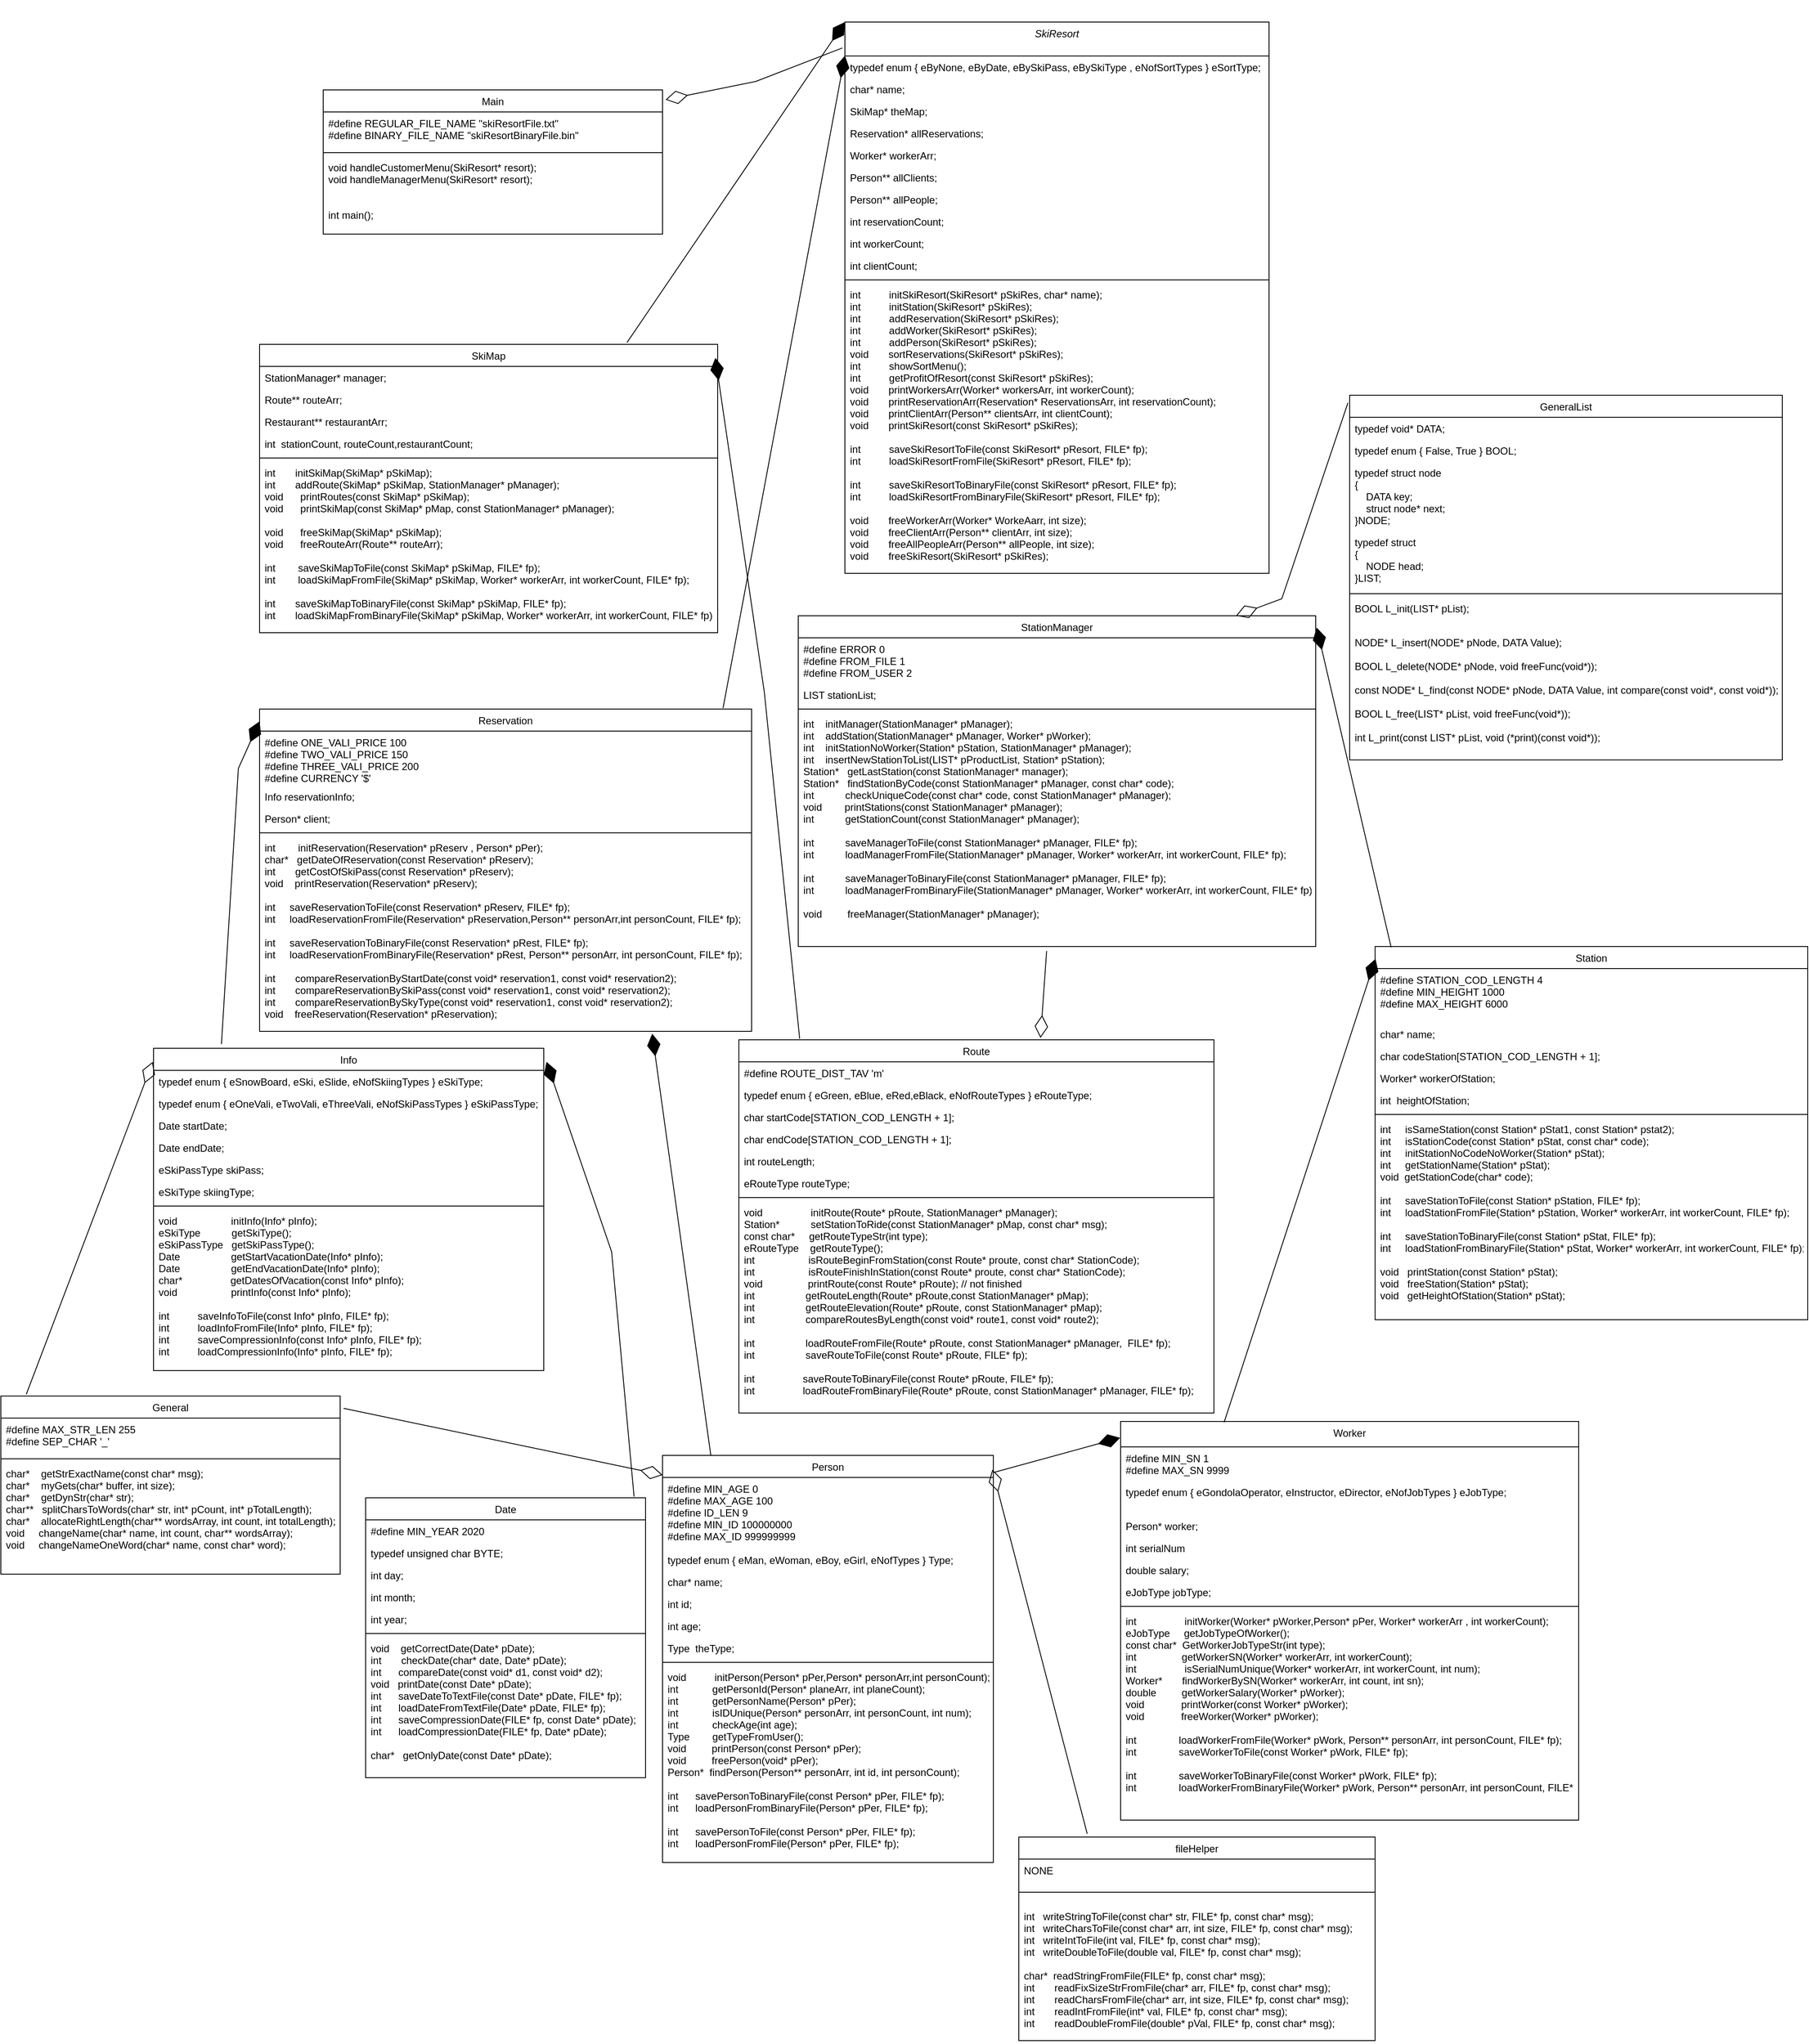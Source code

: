 <mxfile version="24.2.5" type="device">
  <diagram id="C5RBs43oDa-KdzZeNtuy" name="Page-1">
    <mxGraphModel dx="3497" dy="2068" grid="1" gridSize="10" guides="1" tooltips="1" connect="1" arrows="1" fold="1" page="1" pageScale="1" pageWidth="827" pageHeight="1169" math="0" shadow="0">
      <root>
        <mxCell id="WIyWlLk6GJQsqaUBKTNV-0" />
        <mxCell id="WIyWlLk6GJQsqaUBKTNV-1" parent="WIyWlLk6GJQsqaUBKTNV-0" />
        <mxCell id="zkfFHV4jXpPFQw0GAbJ--0" value="SkiResort" style="swimlane;fontStyle=2;align=center;verticalAlign=top;childLayout=stackLayout;horizontal=1;startSize=40;horizontalStack=0;resizeParent=1;resizeLast=0;collapsible=1;marginBottom=0;rounded=0;shadow=0;strokeWidth=1;" parent="WIyWlLk6GJQsqaUBKTNV-1" vertex="1">
          <mxGeometry x="-105" y="-770" width="500" height="650" as="geometry">
            <mxRectangle x="230" y="140" width="160" height="26" as="alternateBounds" />
          </mxGeometry>
        </mxCell>
        <mxCell id="zkfFHV4jXpPFQw0GAbJ--1" value="typedef enum { eByNone, eByDate, eBySkiPass, eBySkiType , eNofSortTypes } eSortType;" style="text;align=left;verticalAlign=top;spacingLeft=4;spacingRight=4;overflow=hidden;rotatable=0;points=[[0,0.5],[1,0.5]];portConstraint=eastwest;" parent="zkfFHV4jXpPFQw0GAbJ--0" vertex="1">
          <mxGeometry y="40" width="500" height="26" as="geometry" />
        </mxCell>
        <mxCell id="zkfFHV4jXpPFQw0GAbJ--2" value="char* name;" style="text;align=left;verticalAlign=top;spacingLeft=4;spacingRight=4;overflow=hidden;rotatable=0;points=[[0,0.5],[1,0.5]];portConstraint=eastwest;rounded=0;shadow=0;html=0;" parent="zkfFHV4jXpPFQw0GAbJ--0" vertex="1">
          <mxGeometry y="66" width="500" height="26" as="geometry" />
        </mxCell>
        <mxCell id="_k-81sGTvp9bG-bgSdo--6" value="SkiMap* theMap;" style="text;align=left;verticalAlign=top;spacingLeft=4;spacingRight=4;overflow=hidden;rotatable=0;points=[[0,0.5],[1,0.5]];portConstraint=eastwest;rounded=0;shadow=0;html=0;" parent="zkfFHV4jXpPFQw0GAbJ--0" vertex="1">
          <mxGeometry y="92" width="500" height="26" as="geometry" />
        </mxCell>
        <mxCell id="_k-81sGTvp9bG-bgSdo--10" value="Reservation* allReservations;" style="text;align=left;verticalAlign=top;spacingLeft=4;spacingRight=4;overflow=hidden;rotatable=0;points=[[0,0.5],[1,0.5]];portConstraint=eastwest;rounded=0;shadow=0;html=0;" parent="zkfFHV4jXpPFQw0GAbJ--0" vertex="1">
          <mxGeometry y="118" width="500" height="26" as="geometry" />
        </mxCell>
        <mxCell id="_k-81sGTvp9bG-bgSdo--9" value="Worker* workerArr;" style="text;align=left;verticalAlign=top;spacingLeft=4;spacingRight=4;overflow=hidden;rotatable=0;points=[[0,0.5],[1,0.5]];portConstraint=eastwest;rounded=0;shadow=0;html=0;" parent="zkfFHV4jXpPFQw0GAbJ--0" vertex="1">
          <mxGeometry y="144" width="500" height="26" as="geometry" />
        </mxCell>
        <mxCell id="_k-81sGTvp9bG-bgSdo--8" value="Person** allClients;" style="text;align=left;verticalAlign=top;spacingLeft=4;spacingRight=4;overflow=hidden;rotatable=0;points=[[0,0.5],[1,0.5]];portConstraint=eastwest;rounded=0;shadow=0;html=0;" parent="zkfFHV4jXpPFQw0GAbJ--0" vertex="1">
          <mxGeometry y="170" width="500" height="26" as="geometry" />
        </mxCell>
        <mxCell id="6G5Kviurg1mYjWRgiLri-1" value="Person** allPeople;" style="text;align=left;verticalAlign=top;spacingLeft=4;spacingRight=4;overflow=hidden;rotatable=0;points=[[0,0.5],[1,0.5]];portConstraint=eastwest;rounded=0;shadow=0;html=0;" parent="zkfFHV4jXpPFQw0GAbJ--0" vertex="1">
          <mxGeometry y="196" width="500" height="26" as="geometry" />
        </mxCell>
        <mxCell id="_k-81sGTvp9bG-bgSdo--7" value="int reservationCount;" style="text;align=left;verticalAlign=top;spacingLeft=4;spacingRight=4;overflow=hidden;rotatable=0;points=[[0,0.5],[1,0.5]];portConstraint=eastwest;rounded=0;shadow=0;html=0;" parent="zkfFHV4jXpPFQw0GAbJ--0" vertex="1">
          <mxGeometry y="222" width="500" height="26" as="geometry" />
        </mxCell>
        <mxCell id="_k-81sGTvp9bG-bgSdo--11" value="int workerCount;" style="text;align=left;verticalAlign=top;spacingLeft=4;spacingRight=4;overflow=hidden;rotatable=0;points=[[0,0.5],[1,0.5]];portConstraint=eastwest;rounded=0;shadow=0;html=0;" parent="zkfFHV4jXpPFQw0GAbJ--0" vertex="1">
          <mxGeometry y="248" width="500" height="26" as="geometry" />
        </mxCell>
        <mxCell id="zkfFHV4jXpPFQw0GAbJ--3" value="int clientCount;" style="text;align=left;verticalAlign=top;spacingLeft=4;spacingRight=4;overflow=hidden;rotatable=0;points=[[0,0.5],[1,0.5]];portConstraint=eastwest;rounded=0;shadow=0;html=0;" parent="zkfFHV4jXpPFQw0GAbJ--0" vertex="1">
          <mxGeometry y="274" width="500" height="26" as="geometry" />
        </mxCell>
        <mxCell id="zkfFHV4jXpPFQw0GAbJ--4" value="" style="line;html=1;strokeWidth=1;align=left;verticalAlign=middle;spacingTop=-1;spacingLeft=3;spacingRight=3;rotatable=0;labelPosition=right;points=[];portConstraint=eastwest;" parent="zkfFHV4jXpPFQw0GAbJ--0" vertex="1">
          <mxGeometry y="300" width="500" height="8" as="geometry" />
        </mxCell>
        <mxCell id="zkfFHV4jXpPFQw0GAbJ--5" value="int          initSkiResort(SkiResort* pSkiRes, char* name);  &#xa;int          initStation(SkiResort* pSkiRes); &#xa;int          addReservation(SkiResort* pSkiRes); &#xa;int          addWorker(SkiResort* pSkiRes);&#xa;int          addPerson(SkiResort* pSkiRes);&#xa;void       sortReservations(SkiResort* pSkiRes);&#xa;int          showSortMenu(); &#xa;int          getProfitOfResort(const SkiResort* pSkiRes);&#xa;void       printWorkersArr(Worker* workersArr, int workerCount);&#xa;void       printReservationArr(Reservation* ReservationsArr, int reservationCount);&#xa;void       printClientArr(Person** clientsArr, int clientCount);&#xa;void       printSkiResort(const SkiResort* pSkiRes);&#xa;&#xa;int          saveSkiResortToFile(const SkiResort* pResort, FILE* fp);&#xa;int          loadSkiResortFromFile(SkiResort* pResort, FILE* fp);&#xa;&#xa;int          saveSkiResortToBinaryFile(const SkiResort* pResort, FILE* fp);&#xa;int          loadSkiResortFromBinaryFile(SkiResort* pResort, FILE* fp);&#xa;&#xa;void       freeWorkerArr(Worker* WorkeAarr, int size);&#xa;void       freeClientArr(Person** clientArr, int size);&#xa;void       freeAllPeopleArr(Person** allPeople, int size);&#xa;void       freeSkiResort(SkiResort* pSkiRes);" style="text;align=left;verticalAlign=top;spacingLeft=4;spacingRight=4;overflow=hidden;rotatable=0;points=[[0,0.5],[1,0.5]];portConstraint=eastwest;" parent="zkfFHV4jXpPFQw0GAbJ--0" vertex="1">
          <mxGeometry y="308" width="500" height="342" as="geometry" />
        </mxCell>
        <mxCell id="zkfFHV4jXpPFQw0GAbJ--6" value="StationManager" style="swimlane;fontStyle=0;align=center;verticalAlign=top;childLayout=stackLayout;horizontal=1;startSize=26;horizontalStack=0;resizeParent=1;resizeLast=0;collapsible=1;marginBottom=0;rounded=0;shadow=0;strokeWidth=1;" parent="WIyWlLk6GJQsqaUBKTNV-1" vertex="1">
          <mxGeometry x="-160" y="-70" width="610" height="390" as="geometry">
            <mxRectangle x="130" y="380" width="160" height="26" as="alternateBounds" />
          </mxGeometry>
        </mxCell>
        <mxCell id="zkfFHV4jXpPFQw0GAbJ--7" value="#define ERROR 0&#xa;#define FROM_FILE 1&#xa;#define FROM_USER 2" style="text;align=left;verticalAlign=top;spacingLeft=4;spacingRight=4;overflow=hidden;rotatable=0;points=[[0,0.5],[1,0.5]];portConstraint=eastwest;" parent="zkfFHV4jXpPFQw0GAbJ--6" vertex="1">
          <mxGeometry y="26" width="610" height="54" as="geometry" />
        </mxCell>
        <mxCell id="_k-81sGTvp9bG-bgSdo--4" value="LIST&#x9;&#x9;stationList;" style="text;align=left;verticalAlign=top;spacingLeft=4;spacingRight=4;overflow=hidden;rotatable=0;points=[[0,0.5],[1,0.5]];portConstraint=eastwest;rounded=0;shadow=0;html=0;" parent="zkfFHV4jXpPFQw0GAbJ--6" vertex="1">
          <mxGeometry y="80" width="610" height="26" as="geometry" />
        </mxCell>
        <mxCell id="zkfFHV4jXpPFQw0GAbJ--9" value="" style="line;html=1;strokeWidth=1;align=left;verticalAlign=middle;spacingTop=-1;spacingLeft=3;spacingRight=3;rotatable=0;labelPosition=right;points=[];portConstraint=eastwest;" parent="zkfFHV4jXpPFQw0GAbJ--6" vertex="1">
          <mxGeometry y="106" width="610" height="8" as="geometry" />
        </mxCell>
        <mxCell id="zkfFHV4jXpPFQw0GAbJ--10" value="int&#x9;&#x9;   initManager(StationManager* pManager);&#xa;int&#x9;&#x9;   addStation(StationManager* pManager, Worker* pWorker);&#xa;int&#x9;&#x9;   initStationNoWorker(Station* pStation, StationManager* pManager);&#xa;int&#x9;&#x9;   insertNewStationToList(LIST* pProductList, Station* pStation);&#xa;Station*   getLastStation(const StationManager* manager);&#xa;Station*   findStationByCode(const StationManager* pManager, const char* code);&#xa;int           checkUniqueCode(const char* code, const StationManager* pManager);&#xa;void        printStations(const StationManager* pManager);&#xa;int           getStationCount(const StationManager* pManager);&#xa;&#xa;int           saveManagerToFile(const StationManager* pManager, FILE* fp);&#xa;int           loadManagerFromFile(StationManager* pManager, Worker* workerArr, int workerCount, FILE* fp);&#xa;&#xa;int           saveManagerToBinaryFile(const StationManager* pManager, FILE* fp);&#xa;int           loadManagerFromBinaryFile(StationManager* pManager, Worker* workerArr, int workerCount, FILE* fp);&#xa;&#xa;void         freeManager(StationManager* pManager);" style="text;align=left;verticalAlign=top;spacingLeft=4;spacingRight=4;overflow=hidden;rotatable=0;points=[[0,0.5],[1,0.5]];portConstraint=eastwest;fontStyle=0" parent="zkfFHV4jXpPFQw0GAbJ--6" vertex="1">
          <mxGeometry y="114" width="610" height="276" as="geometry" />
        </mxCell>
        <mxCell id="zkfFHV4jXpPFQw0GAbJ--13" value="GeneralList" style="swimlane;fontStyle=0;align=center;verticalAlign=top;childLayout=stackLayout;horizontal=1;startSize=26;horizontalStack=0;resizeParent=1;resizeLast=0;collapsible=1;marginBottom=0;rounded=0;shadow=0;strokeWidth=1;" parent="WIyWlLk6GJQsqaUBKTNV-1" vertex="1">
          <mxGeometry x="490" y="-330" width="510" height="430" as="geometry">
            <mxRectangle x="340" y="380" width="170" height="26" as="alternateBounds" />
          </mxGeometry>
        </mxCell>
        <mxCell id="_k-81sGTvp9bG-bgSdo--14" value="typedef void* DATA;" style="text;align=left;verticalAlign=top;spacingLeft=4;spacingRight=4;overflow=hidden;rotatable=0;points=[[0,0.5],[1,0.5]];portConstraint=eastwest;" parent="zkfFHV4jXpPFQw0GAbJ--13" vertex="1">
          <mxGeometry y="26" width="510" height="26" as="geometry" />
        </mxCell>
        <mxCell id="zkfFHV4jXpPFQw0GAbJ--14" value="typedef enum { False, True } BOOL;" style="text;align=left;verticalAlign=top;spacingLeft=4;spacingRight=4;overflow=hidden;rotatable=0;points=[[0,0.5],[1,0.5]];portConstraint=eastwest;" parent="zkfFHV4jXpPFQw0GAbJ--13" vertex="1">
          <mxGeometry y="52" width="510" height="26" as="geometry" />
        </mxCell>
        <mxCell id="_k-81sGTvp9bG-bgSdo--21" value="typedef struct node&#xa;{&#xa;    DATA&#x9;&#x9;&#x9;key;&#xa;    struct node* next;&#xa;}NODE;" style="text;align=left;verticalAlign=top;spacingLeft=4;spacingRight=4;overflow=hidden;rotatable=0;points=[[0,0.5],[1,0.5]];portConstraint=eastwest;" parent="zkfFHV4jXpPFQw0GAbJ--13" vertex="1">
          <mxGeometry y="78" width="510" height="82" as="geometry" />
        </mxCell>
        <mxCell id="_k-81sGTvp9bG-bgSdo--23" value="typedef struct&#xa;{&#xa;    NODE head;&#xa;}LIST;" style="text;align=left;verticalAlign=top;spacingLeft=4;spacingRight=4;overflow=hidden;rotatable=0;points=[[0,0.5],[1,0.5]];portConstraint=eastwest;" parent="zkfFHV4jXpPFQw0GAbJ--13" vertex="1">
          <mxGeometry y="160" width="510" height="70" as="geometry" />
        </mxCell>
        <mxCell id="zkfFHV4jXpPFQw0GAbJ--15" value="" style="line;html=1;strokeWidth=1;align=left;verticalAlign=middle;spacingTop=-1;spacingLeft=3;spacingRight=3;rotatable=0;labelPosition=right;points=[];portConstraint=eastwest;" parent="zkfFHV4jXpPFQw0GAbJ--13" vertex="1">
          <mxGeometry y="230" width="510" height="8" as="geometry" />
        </mxCell>
        <mxCell id="_k-81sGTvp9bG-bgSdo--13" value="BOOL L_init(LIST* pList);" style="text;align=left;verticalAlign=top;spacingLeft=4;spacingRight=4;overflow=hidden;rotatable=0;points=[[0,0.5],[1,0.5]];portConstraint=eastwest;" parent="zkfFHV4jXpPFQw0GAbJ--13" vertex="1">
          <mxGeometry y="238" width="510" height="26" as="geometry" />
        </mxCell>
        <mxCell id="_k-81sGTvp9bG-bgSdo--12" value="&#xa;NODE* L_insert(NODE* pNode, DATA Value);&#xa;&#xa;BOOL L_delete(NODE* pNode, void freeFunc(void*));&#xa; &#xa;const NODE* L_find(const NODE* pNode, DATA Value, int compare(const void*, const void*));&#xa;&#xa;BOOL L_free(LIST* pList, void freeFunc(void*));&#xa;&#xa;int L_print(const LIST* pList, void (*print)(const void*));" style="text;align=left;verticalAlign=top;spacingLeft=4;spacingRight=4;overflow=hidden;rotatable=0;points=[[0,0.5],[1,0.5]];portConstraint=eastwest;" parent="zkfFHV4jXpPFQw0GAbJ--13" vertex="1">
          <mxGeometry y="264" width="510" height="156" as="geometry" />
        </mxCell>
        <mxCell id="zkfFHV4jXpPFQw0GAbJ--17" value="SkiMap" style="swimlane;fontStyle=0;align=center;verticalAlign=top;childLayout=stackLayout;horizontal=1;startSize=26;horizontalStack=0;resizeParent=1;resizeLast=0;collapsible=1;marginBottom=0;rounded=0;shadow=0;strokeWidth=1;" parent="WIyWlLk6GJQsqaUBKTNV-1" vertex="1">
          <mxGeometry x="-795" y="-390" width="540" height="340" as="geometry">
            <mxRectangle x="550" y="140" width="160" height="26" as="alternateBounds" />
          </mxGeometry>
        </mxCell>
        <mxCell id="zkfFHV4jXpPFQw0GAbJ--18" value="StationManager* manager;" style="text;align=left;verticalAlign=top;spacingLeft=4;spacingRight=4;overflow=hidden;rotatable=0;points=[[0,0.5],[1,0.5]];portConstraint=eastwest;" parent="zkfFHV4jXpPFQw0GAbJ--17" vertex="1">
          <mxGeometry y="26" width="540" height="26" as="geometry" />
        </mxCell>
        <mxCell id="zkfFHV4jXpPFQw0GAbJ--19" value="Route** routeArr; " style="text;align=left;verticalAlign=top;spacingLeft=4;spacingRight=4;overflow=hidden;rotatable=0;points=[[0,0.5],[1,0.5]];portConstraint=eastwest;rounded=0;shadow=0;html=0;" parent="zkfFHV4jXpPFQw0GAbJ--17" vertex="1">
          <mxGeometry y="52" width="540" height="26" as="geometry" />
        </mxCell>
        <mxCell id="zkfFHV4jXpPFQw0GAbJ--20" value="Restaurant** restaurantArr;" style="text;align=left;verticalAlign=top;spacingLeft=4;spacingRight=4;overflow=hidden;rotatable=0;points=[[0,0.5],[1,0.5]];portConstraint=eastwest;rounded=0;shadow=0;html=0;" parent="zkfFHV4jXpPFQw0GAbJ--17" vertex="1">
          <mxGeometry y="78" width="540" height="26" as="geometry" />
        </mxCell>
        <mxCell id="zkfFHV4jXpPFQw0GAbJ--21" value="int  stationCount, routeCount,restaurantCount;" style="text;align=left;verticalAlign=top;spacingLeft=4;spacingRight=4;overflow=hidden;rotatable=0;points=[[0,0.5],[1,0.5]];portConstraint=eastwest;rounded=0;shadow=0;html=0;" parent="zkfFHV4jXpPFQw0GAbJ--17" vertex="1">
          <mxGeometry y="104" width="540" height="26" as="geometry" />
        </mxCell>
        <mxCell id="zkfFHV4jXpPFQw0GAbJ--23" value="" style="line;html=1;strokeWidth=1;align=left;verticalAlign=middle;spacingTop=-1;spacingLeft=3;spacingRight=3;rotatable=0;labelPosition=right;points=[];portConstraint=eastwest;" parent="zkfFHV4jXpPFQw0GAbJ--17" vertex="1">
          <mxGeometry y="130" width="540" height="8" as="geometry" />
        </mxCell>
        <mxCell id="zkfFHV4jXpPFQw0GAbJ--24" value="int       initSkiMap(SkiMap* pSkiMap);&#xa;int       addRoute(SkiMap* pSkiMap, StationManager* pManager);&#xa;void      printRoutes(const SkiMap* pSkiMap);&#xa;void      printSkiMap(const SkiMap* pMap, const StationManager* pManager);&#xa;&#xa;void      freeSkiMap(SkiMap* pSkiMap);&#xa;void      freeRouteArr(Route** routeArr);&#xa;&#xa;int        saveSkiMapToFile(const SkiMap* pSkiMap, FILE* fp);&#xa;int        loadSkiMapFromFile(SkiMap* pSkiMap, Worker* workerArr, int workerCount, FILE* fp);&#xa;&#xa;int&#x9;      saveSkiMapToBinaryFile(const SkiMap* pSkiMap, FILE* fp);&#xa;int&#x9;      loadSkiMapFromBinaryFile(SkiMap* pSkiMap, Worker* workerArr, int workerCount, FILE* fp);" style="text;align=left;verticalAlign=top;spacingLeft=4;spacingRight=4;overflow=hidden;rotatable=0;points=[[0,0.5],[1,0.5]];portConstraint=eastwest;" parent="zkfFHV4jXpPFQw0GAbJ--17" vertex="1">
          <mxGeometry y="138" width="540" height="202" as="geometry" />
        </mxCell>
        <mxCell id="2LQlLozOEtIwYsA20rhA-0" value="Route" style="swimlane;fontStyle=0;align=center;verticalAlign=top;childLayout=stackLayout;horizontal=1;startSize=26;horizontalStack=0;resizeParent=1;resizeLast=0;collapsible=1;marginBottom=0;rounded=0;shadow=0;strokeWidth=1;" parent="WIyWlLk6GJQsqaUBKTNV-1" vertex="1">
          <mxGeometry x="-230" y="430" width="560" height="440" as="geometry">
            <mxRectangle x="550" y="140" width="160" height="26" as="alternateBounds" />
          </mxGeometry>
        </mxCell>
        <mxCell id="2LQlLozOEtIwYsA20rhA-1" value="#define ROUTE_DIST_TAV &#39;m&#39;" style="text;align=left;verticalAlign=top;spacingLeft=4;spacingRight=4;overflow=hidden;rotatable=0;points=[[0,0.5],[1,0.5]];portConstraint=eastwest;" parent="2LQlLozOEtIwYsA20rhA-0" vertex="1">
          <mxGeometry y="26" width="560" height="26" as="geometry" />
        </mxCell>
        <mxCell id="2LQlLozOEtIwYsA20rhA-2" value="typedef enum { eGreen, eBlue, eRed,eBlack, eNofRouteTypes } eRouteType;" style="text;align=left;verticalAlign=top;spacingLeft=4;spacingRight=4;overflow=hidden;rotatable=0;points=[[0,0.5],[1,0.5]];portConstraint=eastwest;rounded=0;shadow=0;html=0;" parent="2LQlLozOEtIwYsA20rhA-0" vertex="1">
          <mxGeometry y="52" width="560" height="26" as="geometry" />
        </mxCell>
        <mxCell id="2LQlLozOEtIwYsA20rhA-3" value="char startCode[STATION_COD_LENGTH + 1];" style="text;align=left;verticalAlign=top;spacingLeft=4;spacingRight=4;overflow=hidden;rotatable=0;points=[[0,0.5],[1,0.5]];portConstraint=eastwest;rounded=0;shadow=0;html=0;" parent="2LQlLozOEtIwYsA20rhA-0" vertex="1">
          <mxGeometry y="78" width="560" height="26" as="geometry" />
        </mxCell>
        <mxCell id="2LQlLozOEtIwYsA20rhA-4" value="char endCode[STATION_COD_LENGTH + 1];" style="text;align=left;verticalAlign=top;spacingLeft=4;spacingRight=4;overflow=hidden;rotatable=0;points=[[0,0.5],[1,0.5]];portConstraint=eastwest;rounded=0;shadow=0;html=0;" parent="2LQlLozOEtIwYsA20rhA-0" vertex="1">
          <mxGeometry y="104" width="560" height="26" as="geometry" />
        </mxCell>
        <mxCell id="_k-81sGTvp9bG-bgSdo--0" value="int routeLength;" style="text;align=left;verticalAlign=top;spacingLeft=4;spacingRight=4;overflow=hidden;rotatable=0;points=[[0,0.5],[1,0.5]];portConstraint=eastwest;rounded=0;shadow=0;html=0;" parent="2LQlLozOEtIwYsA20rhA-0" vertex="1">
          <mxGeometry y="130" width="560" height="26" as="geometry" />
        </mxCell>
        <mxCell id="2LQlLozOEtIwYsA20rhA-5" value="eRouteType routeType;" style="text;align=left;verticalAlign=top;spacingLeft=4;spacingRight=4;overflow=hidden;rotatable=0;points=[[0,0.5],[1,0.5]];portConstraint=eastwest;rounded=0;shadow=0;html=0;" parent="2LQlLozOEtIwYsA20rhA-0" vertex="1">
          <mxGeometry y="156" width="560" height="26" as="geometry" />
        </mxCell>
        <mxCell id="2LQlLozOEtIwYsA20rhA-6" value="" style="line;html=1;strokeWidth=1;align=left;verticalAlign=middle;spacingTop=-1;spacingLeft=3;spacingRight=3;rotatable=0;labelPosition=right;points=[];portConstraint=eastwest;" parent="2LQlLozOEtIwYsA20rhA-0" vertex="1">
          <mxGeometry y="182" width="560" height="8" as="geometry" />
        </mxCell>
        <mxCell id="2LQlLozOEtIwYsA20rhA-7" value="void                 initRoute(Route* pRoute, StationManager* pManager);&#xa;Station*           setStationToRide(const StationManager* pMap, const char* msg);&#xa;const char*     getRouteTypeStr(int type);&#xa;eRouteType    getRouteType();&#xa;int                   isRouteBeginFromStation(const Route* proute, const char* StationCode);&#xa;int                   isRouteFinishInStation(const Route* proute, const char* StationCode);&#xa;void                printRoute(const Route* pRoute); // not finished&#xa;int                  getRouteLength(Route* pRoute,const StationManager* pMap);&#xa;int                  getRouteElevation(Route* pRoute, const StationManager* pMap);&#xa;int                  compareRoutesByLength(const void* route1, const void* route2); &#xa;&#xa;int                  loadRouteFromFile(Route* pRoute, const StationManager* pManager,  FILE* fp); &#xa;int                  saveRouteToFile(const Route* pRoute, FILE* fp); &#xa;&#xa;int                 saveRouteToBinaryFile(const Route* pRoute, FILE* fp);&#xa;int                 loadRouteFromBinaryFile(Route* pRoute, const StationManager* pManager, FILE* fp);" style="text;align=left;verticalAlign=top;spacingLeft=4;spacingRight=4;overflow=hidden;rotatable=0;points=[[0,0.5],[1,0.5]];portConstraint=eastwest;" parent="2LQlLozOEtIwYsA20rhA-0" vertex="1">
          <mxGeometry y="190" width="560" height="240" as="geometry" />
        </mxCell>
        <mxCell id="2LQlLozOEtIwYsA20rhA-18" value="Station" style="swimlane;fontStyle=0;align=center;verticalAlign=top;childLayout=stackLayout;horizontal=1;startSize=26;horizontalStack=0;resizeParent=1;resizeLast=0;collapsible=1;marginBottom=0;rounded=0;shadow=0;strokeWidth=1;" parent="WIyWlLk6GJQsqaUBKTNV-1" vertex="1">
          <mxGeometry x="520" y="320" width="510" height="440" as="geometry">
            <mxRectangle x="550" y="140" width="160" height="26" as="alternateBounds" />
          </mxGeometry>
        </mxCell>
        <mxCell id="2LQlLozOEtIwYsA20rhA-19" value="#define STATION_COD_LENGTH 4&#xa;#define MIN_HEIGHT 1000&#xa;#define MAX_HEIGHT 6000" style="text;align=left;verticalAlign=top;spacingLeft=4;spacingRight=4;overflow=hidden;rotatable=0;points=[[0,0.5],[1,0.5]];portConstraint=eastwest;" parent="2LQlLozOEtIwYsA20rhA-18" vertex="1">
          <mxGeometry y="26" width="510" height="64" as="geometry" />
        </mxCell>
        <mxCell id="2LQlLozOEtIwYsA20rhA-20" value="char* name;" style="text;align=left;verticalAlign=top;spacingLeft=4;spacingRight=4;overflow=hidden;rotatable=0;points=[[0,0.5],[1,0.5]];portConstraint=eastwest;rounded=0;shadow=0;html=0;" parent="2LQlLozOEtIwYsA20rhA-18" vertex="1">
          <mxGeometry y="90" width="510" height="26" as="geometry" />
        </mxCell>
        <mxCell id="2LQlLozOEtIwYsA20rhA-21" value="char codeStation[STATION_COD_LENGTH + 1];" style="text;align=left;verticalAlign=top;spacingLeft=4;spacingRight=4;overflow=hidden;rotatable=0;points=[[0,0.5],[1,0.5]];portConstraint=eastwest;rounded=0;shadow=0;html=0;" parent="2LQlLozOEtIwYsA20rhA-18" vertex="1">
          <mxGeometry y="116" width="510" height="26" as="geometry" />
        </mxCell>
        <mxCell id="2LQlLozOEtIwYsA20rhA-22" value="Worker* workerOfStation;" style="text;align=left;verticalAlign=top;spacingLeft=4;spacingRight=4;overflow=hidden;rotatable=0;points=[[0,0.5],[1,0.5]];portConstraint=eastwest;rounded=0;shadow=0;html=0;" parent="2LQlLozOEtIwYsA20rhA-18" vertex="1">
          <mxGeometry y="142" width="510" height="26" as="geometry" />
        </mxCell>
        <mxCell id="2LQlLozOEtIwYsA20rhA-23" value="int  heightOfStation;" style="text;align=left;verticalAlign=top;spacingLeft=4;spacingRight=4;overflow=hidden;rotatable=0;points=[[0,0.5],[1,0.5]];portConstraint=eastwest;rounded=0;shadow=0;html=0;" parent="2LQlLozOEtIwYsA20rhA-18" vertex="1">
          <mxGeometry y="168" width="510" height="26" as="geometry" />
        </mxCell>
        <mxCell id="2LQlLozOEtIwYsA20rhA-24" value="" style="line;html=1;strokeWidth=1;align=left;verticalAlign=middle;spacingTop=-1;spacingLeft=3;spacingRight=3;rotatable=0;labelPosition=right;points=[];portConstraint=eastwest;" parent="2LQlLozOEtIwYsA20rhA-18" vertex="1">
          <mxGeometry y="194" width="510" height="8" as="geometry" />
        </mxCell>
        <mxCell id="2LQlLozOEtIwYsA20rhA-25" value="int     isSameStation(const Station* pStat1, const Station* pstat2);&#xa;int     isStationCode(const Station* pStat, const char* code);&#xa;int     initStationNoCodeNoWorker(Station* pStat);&#xa;int     getStationName(Station* pStat);&#xa;void  getStationCode(char* code);&#xa; &#xa;int     saveStationToFile(const Station* pStation, FILE* fp); &#xa;int     loadStationFromFile(Station* pStation, Worker* workerArr, int workerCount, FILE* fp);&#xa;&#xa;int     saveStationToBinaryFile(const Station* pStat, FILE* fp);&#xa;int     loadStationFromBinaryFile(Station* pStat, Worker* workerArr, int workerCount, FILE* fp);&#xa;&#xa;void   printStation(const Station* pStat);&#xa;void   freeStation(Station* pStat);&#xa;void   getHeightOfStation(Station* pStat);" style="text;align=left;verticalAlign=top;spacingLeft=4;spacingRight=4;overflow=hidden;rotatable=0;points=[[0,0.5],[1,0.5]];portConstraint=eastwest;" parent="2LQlLozOEtIwYsA20rhA-18" vertex="1">
          <mxGeometry y="202" width="510" height="238" as="geometry" />
        </mxCell>
        <mxCell id="2LQlLozOEtIwYsA20rhA-27" value="Reservation" style="swimlane;fontStyle=0;align=center;verticalAlign=top;childLayout=stackLayout;horizontal=1;startSize=26;horizontalStack=0;resizeParent=1;resizeLast=0;collapsible=1;marginBottom=0;rounded=0;shadow=0;strokeWidth=1;" parent="WIyWlLk6GJQsqaUBKTNV-1" vertex="1">
          <mxGeometry x="-795" y="40" width="580" height="380" as="geometry">
            <mxRectangle x="550" y="140" width="160" height="26" as="alternateBounds" />
          </mxGeometry>
        </mxCell>
        <mxCell id="2LQlLozOEtIwYsA20rhA-28" value="#define ONE_VALI_PRICE 100&#xa;#define TWO_VALI_PRICE 150&#xa;#define THREE_VALI_PRICE 200&#xa;#define CURRENCY &#39;$&#39;" style="text;align=left;verticalAlign=top;spacingLeft=4;spacingRight=4;overflow=hidden;rotatable=0;points=[[0,0.5],[1,0.5]];portConstraint=eastwest;" parent="2LQlLozOEtIwYsA20rhA-27" vertex="1">
          <mxGeometry y="26" width="580" height="64" as="geometry" />
        </mxCell>
        <mxCell id="2LQlLozOEtIwYsA20rhA-29" value="Info reservationInfo;" style="text;align=left;verticalAlign=top;spacingLeft=4;spacingRight=4;overflow=hidden;rotatable=0;points=[[0,0.5],[1,0.5]];portConstraint=eastwest;rounded=0;shadow=0;html=0;" parent="2LQlLozOEtIwYsA20rhA-27" vertex="1">
          <mxGeometry y="90" width="580" height="26" as="geometry" />
        </mxCell>
        <mxCell id="2LQlLozOEtIwYsA20rhA-30" value="Person* client;" style="text;align=left;verticalAlign=top;spacingLeft=4;spacingRight=4;overflow=hidden;rotatable=0;points=[[0,0.5],[1,0.5]];portConstraint=eastwest;rounded=0;shadow=0;html=0;" parent="2LQlLozOEtIwYsA20rhA-27" vertex="1">
          <mxGeometry y="116" width="580" height="26" as="geometry" />
        </mxCell>
        <mxCell id="2LQlLozOEtIwYsA20rhA-33" value="" style="line;html=1;strokeWidth=1;align=left;verticalAlign=middle;spacingTop=-1;spacingLeft=3;spacingRight=3;rotatable=0;labelPosition=right;points=[];portConstraint=eastwest;" parent="2LQlLozOEtIwYsA20rhA-27" vertex="1">
          <mxGeometry y="142" width="580" height="8" as="geometry" />
        </mxCell>
        <mxCell id="2LQlLozOEtIwYsA20rhA-34" value="int        initReservation(Reservation* pReserv , Person* pPer);&#xa;char*   getDateOfReservation(const Reservation* pReserv);&#xa;int       getCostOfSkiPass(const Reservation* pReserv);&#xa;void    printReservation(Reservation* pReserv);&#xa;&#xa;int&#x9;    saveReservationToFile(const Reservation* pReserv, FILE* fp); &#xa;int&#x9;    loadReservationFromFile(Reservation* pReservation,Person** personArr,int personCount, FILE* fp); &#xa;&#xa;int&#x9;    saveReservationToBinaryFile(const Reservation* pRest, FILE* fp);&#xa;int&#x9;    loadReservationFromBinaryFile(Reservation* pRest, Person** personArr, int personCount, FILE* fp);&#xa;&#xa;int       compareReservationByStartDate(const void* reservation1, const void* reservation2);&#xa;int       compareReservationBySkiPass(const void* reservation1, const void* reservation2);&#xa;int       compareReservationBySkyType(const void* reservation1, const void* reservation2);&#xa;void    freeReservation(Reservation* pReservation);&#xa;" style="text;align=left;verticalAlign=top;spacingLeft=4;spacingRight=4;overflow=hidden;rotatable=0;points=[[0,0.5],[1,0.5]];portConstraint=eastwest;" parent="2LQlLozOEtIwYsA20rhA-27" vertex="1">
          <mxGeometry y="150" width="580" height="230" as="geometry" />
        </mxCell>
        <mxCell id="2LQlLozOEtIwYsA20rhA-36" value="Worker" style="swimlane;fontStyle=0;align=center;verticalAlign=top;childLayout=stackLayout;horizontal=1;startSize=30;horizontalStack=0;resizeParent=1;resizeLast=0;collapsible=1;marginBottom=0;rounded=0;shadow=0;strokeWidth=1;" parent="WIyWlLk6GJQsqaUBKTNV-1" vertex="1">
          <mxGeometry x="220" y="880" width="540" height="470" as="geometry">
            <mxRectangle x="550" y="140" width="160" height="26" as="alternateBounds" />
          </mxGeometry>
        </mxCell>
        <mxCell id="2LQlLozOEtIwYsA20rhA-110" value="#define MIN_SN 1&#xa;#define MAX_SN 9999" style="text;align=left;verticalAlign=top;spacingLeft=4;spacingRight=4;overflow=hidden;rotatable=0;points=[[0,0.5],[1,0.5]];portConstraint=eastwest;" parent="2LQlLozOEtIwYsA20rhA-36" vertex="1">
          <mxGeometry y="30" width="540" height="40" as="geometry" />
        </mxCell>
        <mxCell id="2LQlLozOEtIwYsA20rhA-44" value="typedef enum { eGondolaOperator, eInstructor, eDirector, eNofJobTypes } eJobType;" style="text;align=left;verticalAlign=top;spacingLeft=4;spacingRight=4;overflow=hidden;rotatable=0;points=[[0,0.5],[1,0.5]];portConstraint=eastwest;" parent="2LQlLozOEtIwYsA20rhA-36" vertex="1">
          <mxGeometry y="70" width="540" height="40" as="geometry" />
        </mxCell>
        <mxCell id="2LQlLozOEtIwYsA20rhA-37" value="Person* worker;" style="text;align=left;verticalAlign=top;spacingLeft=4;spacingRight=4;overflow=hidden;rotatable=0;points=[[0,0.5],[1,0.5]];portConstraint=eastwest;" parent="2LQlLozOEtIwYsA20rhA-36" vertex="1">
          <mxGeometry y="110" width="540" height="26" as="geometry" />
        </mxCell>
        <mxCell id="2LQlLozOEtIwYsA20rhA-38" value="int serialNum" style="text;align=left;verticalAlign=top;spacingLeft=4;spacingRight=4;overflow=hidden;rotatable=0;points=[[0,0.5],[1,0.5]];portConstraint=eastwest;rounded=0;shadow=0;html=0;" parent="2LQlLozOEtIwYsA20rhA-36" vertex="1">
          <mxGeometry y="136" width="540" height="26" as="geometry" />
        </mxCell>
        <mxCell id="2LQlLozOEtIwYsA20rhA-39" value="double salary;" style="text;align=left;verticalAlign=top;spacingLeft=4;spacingRight=4;overflow=hidden;rotatable=0;points=[[0,0.5],[1,0.5]];portConstraint=eastwest;rounded=0;shadow=0;html=0;" parent="2LQlLozOEtIwYsA20rhA-36" vertex="1">
          <mxGeometry y="162" width="540" height="26" as="geometry" />
        </mxCell>
        <mxCell id="2LQlLozOEtIwYsA20rhA-40" value="eJobType jobType;" style="text;align=left;verticalAlign=top;spacingLeft=4;spacingRight=4;overflow=hidden;rotatable=0;points=[[0,0.5],[1,0.5]];portConstraint=eastwest;rounded=0;shadow=0;html=0;" parent="2LQlLozOEtIwYsA20rhA-36" vertex="1">
          <mxGeometry y="188" width="540" height="26" as="geometry" />
        </mxCell>
        <mxCell id="2LQlLozOEtIwYsA20rhA-42" value="" style="line;html=1;strokeWidth=1;align=left;verticalAlign=middle;spacingTop=-1;spacingLeft=3;spacingRight=3;rotatable=0;labelPosition=right;points=[];portConstraint=eastwest;" parent="2LQlLozOEtIwYsA20rhA-36" vertex="1">
          <mxGeometry y="214" width="540" height="8" as="geometry" />
        </mxCell>
        <mxCell id="2LQlLozOEtIwYsA20rhA-108" value="int                 initWorker(Worker* pWorker,Person* pPer, Worker* workerArr , int workerCount);&#xa;eJobType     getJobTypeOfWorker();&#xa;const char*  GetWorkerJobTypeStr(int type);&#xa;int                getWorkerSN(Worker* workerArr, int workerCount);&#xa;int                 isSerialNumUnique(Worker* workerArr, int workerCount, int num);&#xa;Worker*       findWorkerBySN(Worker* workerArr, int count, int sn);&#xa;double         getWorkerSalary(Worker* pWorker);&#xa;void             printWorker(const Worker* pWorker);&#xa;void             freeWorker(Worker* pWorker); &#xa;&#xa;int               loadWorkerFromFile(Worker* pWork, Person** personArr, int personCount, FILE* fp);&#xa;int               saveWorkerToFile(const Worker* pWork, FILE* fp); &#xa;&#xa;int               saveWorkerToBinaryFile(const Worker* pWork, FILE* fp);&#xa;int               loadWorkerFromBinaryFile(Worker* pWork, Person** personArr, int personCount, FILE* fp);" style="text;align=left;verticalAlign=top;spacingLeft=4;spacingRight=4;overflow=hidden;rotatable=0;points=[[0,0.5],[1,0.5]];portConstraint=eastwest;" parent="2LQlLozOEtIwYsA20rhA-36" vertex="1">
          <mxGeometry y="222" width="540" height="248" as="geometry" />
        </mxCell>
        <mxCell id="2LQlLozOEtIwYsA20rhA-45" value="Person" style="swimlane;fontStyle=0;align=center;verticalAlign=top;childLayout=stackLayout;horizontal=1;startSize=26;horizontalStack=0;resizeParent=1;resizeLast=0;collapsible=1;marginBottom=0;rounded=0;shadow=0;strokeWidth=1;" parent="WIyWlLk6GJQsqaUBKTNV-1" vertex="1">
          <mxGeometry x="-320" y="920" width="390" height="480" as="geometry">
            <mxRectangle x="550" y="140" width="160" height="26" as="alternateBounds" />
          </mxGeometry>
        </mxCell>
        <mxCell id="2LQlLozOEtIwYsA20rhA-46" value="#define MIN_AGE 0&#xa;#define MAX_AGE 100&#xa;#define ID_LEN 9&#xa;#define MIN_ID 100000000&#xa;#define MAX_ID 999999999" style="text;align=left;verticalAlign=top;spacingLeft=4;spacingRight=4;overflow=hidden;rotatable=0;points=[[0,0.5],[1,0.5]];portConstraint=eastwest;" parent="2LQlLozOEtIwYsA20rhA-45" vertex="1">
          <mxGeometry y="26" width="390" height="84" as="geometry" />
        </mxCell>
        <mxCell id="2LQlLozOEtIwYsA20rhA-47" value="typedef enum { eMan, eWoman, eBoy, eGirl, eNofTypes } Type;" style="text;align=left;verticalAlign=top;spacingLeft=4;spacingRight=4;overflow=hidden;rotatable=0;points=[[0,0.5],[1,0.5]];portConstraint=eastwest;rounded=0;shadow=0;html=0;" parent="2LQlLozOEtIwYsA20rhA-45" vertex="1">
          <mxGeometry y="110" width="390" height="26" as="geometry" />
        </mxCell>
        <mxCell id="2LQlLozOEtIwYsA20rhA-48" value="char*&#x9;name;" style="text;align=left;verticalAlign=top;spacingLeft=4;spacingRight=4;overflow=hidden;rotatable=0;points=[[0,0.5],[1,0.5]];portConstraint=eastwest;rounded=0;shadow=0;html=0;" parent="2LQlLozOEtIwYsA20rhA-45" vertex="1">
          <mxGeometry y="136" width="390" height="26" as="geometry" />
        </mxCell>
        <mxCell id="2LQlLozOEtIwYsA20rhA-49" value="int id;" style="text;align=left;verticalAlign=top;spacingLeft=4;spacingRight=4;overflow=hidden;rotatable=0;points=[[0,0.5],[1,0.5]];portConstraint=eastwest;rounded=0;shadow=0;html=0;" parent="2LQlLozOEtIwYsA20rhA-45" vertex="1">
          <mxGeometry y="162" width="390" height="26" as="geometry" />
        </mxCell>
        <mxCell id="2LQlLozOEtIwYsA20rhA-50" value="int age;" style="text;align=left;verticalAlign=top;spacingLeft=4;spacingRight=4;overflow=hidden;rotatable=0;points=[[0,0.5],[1,0.5]];portConstraint=eastwest;rounded=0;shadow=0;html=0;" parent="2LQlLozOEtIwYsA20rhA-45" vertex="1">
          <mxGeometry y="188" width="390" height="26" as="geometry" />
        </mxCell>
        <mxCell id="2LQlLozOEtIwYsA20rhA-111" value="Type  theType;" style="text;align=left;verticalAlign=top;spacingLeft=4;spacingRight=4;overflow=hidden;rotatable=0;points=[[0,0.5],[1,0.5]];portConstraint=eastwest;rounded=0;shadow=0;html=0;" parent="2LQlLozOEtIwYsA20rhA-45" vertex="1">
          <mxGeometry y="214" width="390" height="26" as="geometry" />
        </mxCell>
        <mxCell id="2LQlLozOEtIwYsA20rhA-51" value="" style="line;html=1;strokeWidth=1;align=left;verticalAlign=middle;spacingTop=-1;spacingLeft=3;spacingRight=3;rotatable=0;labelPosition=right;points=[];portConstraint=eastwest;" parent="2LQlLozOEtIwYsA20rhA-45" vertex="1">
          <mxGeometry y="240" width="390" height="8" as="geometry" />
        </mxCell>
        <mxCell id="2LQlLozOEtIwYsA20rhA-52" value="void          initPerson(Person* pPer,Person* personArr,int personCount);&#xa;int            getPersonId(Person* planeArr, int planeCount);&#xa;int            getPersonName(Person* pPer);&#xa;int            isIDUnique(Person* personArr, int personCount, int num);&#xa;int            checkAge(int age);&#xa;Type        getTypeFromUser();&#xa;void         printPerson(const Person* pPer);&#xa;void         freePerson(void* pPer);&#xa;Person*  findPerson(Person** personArr, int id, int personCount);&#xa;&#xa;int&#x9;     savePersonToBinaryFile(const Person* pPer, FILE* fp); &#xa;int&#x9;     loadPersonFromBinaryFile(Person* pPer, FILE* fp); &#xa;&#xa;int&#x9;     savePersonToFile(const Person* pPer, FILE* fp);&#xa;int&#x9;     loadPersonFromFile(Person* pPer, FILE* fp);" style="text;align=left;verticalAlign=top;spacingLeft=4;spacingRight=4;overflow=hidden;rotatable=0;points=[[0,0.5],[1,0.5]];portConstraint=eastwest;" parent="2LQlLozOEtIwYsA20rhA-45" vertex="1">
          <mxGeometry y="248" width="390" height="232" as="geometry" />
        </mxCell>
        <mxCell id="2LQlLozOEtIwYsA20rhA-54" value="General" style="swimlane;fontStyle=0;align=center;verticalAlign=top;childLayout=stackLayout;horizontal=1;startSize=26;horizontalStack=0;resizeParent=1;resizeLast=0;collapsible=1;marginBottom=0;rounded=0;shadow=0;strokeWidth=1;" parent="WIyWlLk6GJQsqaUBKTNV-1" vertex="1">
          <mxGeometry x="-1100" y="850" width="400" height="210" as="geometry">
            <mxRectangle x="550" y="140" width="160" height="26" as="alternateBounds" />
          </mxGeometry>
        </mxCell>
        <mxCell id="2LQlLozOEtIwYsA20rhA-55" value="#define MAX_STR_LEN 255&#xa;#define SEP_CHAR &#39;_&#39;&#xa;" style="text;align=left;verticalAlign=top;spacingLeft=4;spacingRight=4;overflow=hidden;rotatable=0;points=[[0,0.5],[1,0.5]];portConstraint=eastwest;" parent="2LQlLozOEtIwYsA20rhA-54" vertex="1">
          <mxGeometry y="26" width="400" height="44" as="geometry" />
        </mxCell>
        <mxCell id="2LQlLozOEtIwYsA20rhA-60" value="" style="line;html=1;strokeWidth=1;align=left;verticalAlign=middle;spacingTop=-1;spacingLeft=3;spacingRight=3;rotatable=0;labelPosition=right;points=[];portConstraint=eastwest;" parent="2LQlLozOEtIwYsA20rhA-54" vertex="1">
          <mxGeometry y="70" width="400" height="8" as="geometry" />
        </mxCell>
        <mxCell id="2LQlLozOEtIwYsA20rhA-61" value="char*    getStrExactName(const char* msg);&#xa;char*    myGets(char* buffer, int size);&#xa;char*    getDynStr(char* str);&#xa;char**   splitCharsToWords(char* str, int* pCount, int* pTotalLength);&#xa;char*    allocateRightLength(char** wordsArray, int count, int totalLength);&#xa;void     changeName(char* name, int count, char** wordsArray);&#xa;void     changeNameOneWord(char* name, const char* word);&#xa;" style="text;align=left;verticalAlign=top;spacingLeft=4;spacingRight=4;overflow=hidden;rotatable=0;points=[[0,0.5],[1,0.5]];portConstraint=eastwest;" parent="2LQlLozOEtIwYsA20rhA-54" vertex="1">
          <mxGeometry y="78" width="400" height="122" as="geometry" />
        </mxCell>
        <mxCell id="2LQlLozOEtIwYsA20rhA-63" value="Date" style="swimlane;fontStyle=0;align=center;verticalAlign=top;childLayout=stackLayout;horizontal=1;startSize=26;horizontalStack=0;resizeParent=1;resizeLast=0;collapsible=1;marginBottom=0;rounded=0;shadow=0;strokeWidth=1;" parent="WIyWlLk6GJQsqaUBKTNV-1" vertex="1">
          <mxGeometry x="-670" y="970" width="330" height="330" as="geometry">
            <mxRectangle x="550" y="140" width="160" height="26" as="alternateBounds" />
          </mxGeometry>
        </mxCell>
        <mxCell id="2LQlLozOEtIwYsA20rhA-64" value="#define MIN_YEAR 2020" style="text;align=left;verticalAlign=top;spacingLeft=4;spacingRight=4;overflow=hidden;rotatable=0;points=[[0,0.5],[1,0.5]];portConstraint=eastwest;" parent="2LQlLozOEtIwYsA20rhA-63" vertex="1">
          <mxGeometry y="26" width="330" height="26" as="geometry" />
        </mxCell>
        <mxCell id="6G5Kviurg1mYjWRgiLri-0" value="typedef unsigned char BYTE;" style="text;align=left;verticalAlign=top;spacingLeft=4;spacingRight=4;overflow=hidden;rotatable=0;points=[[0,0.5],[1,0.5]];portConstraint=eastwest;" parent="2LQlLozOEtIwYsA20rhA-63" vertex="1">
          <mxGeometry y="52" width="330" height="26" as="geometry" />
        </mxCell>
        <mxCell id="2LQlLozOEtIwYsA20rhA-65" value="int&#x9;&#x9;&#x9;day;" style="text;align=left;verticalAlign=top;spacingLeft=4;spacingRight=4;overflow=hidden;rotatable=0;points=[[0,0.5],[1,0.5]];portConstraint=eastwest;rounded=0;shadow=0;html=0;" parent="2LQlLozOEtIwYsA20rhA-63" vertex="1">
          <mxGeometry y="78" width="330" height="26" as="geometry" />
        </mxCell>
        <mxCell id="2LQlLozOEtIwYsA20rhA-66" value="int&#x9;&#x9;&#x9;month;" style="text;align=left;verticalAlign=top;spacingLeft=4;spacingRight=4;overflow=hidden;rotatable=0;points=[[0,0.5],[1,0.5]];portConstraint=eastwest;rounded=0;shadow=0;html=0;" parent="2LQlLozOEtIwYsA20rhA-63" vertex="1">
          <mxGeometry y="104" width="330" height="26" as="geometry" />
        </mxCell>
        <mxCell id="2LQlLozOEtIwYsA20rhA-67" value="int&#x9;&#x9;&#x9;year;" style="text;align=left;verticalAlign=top;spacingLeft=4;spacingRight=4;overflow=hidden;rotatable=0;points=[[0,0.5],[1,0.5]];portConstraint=eastwest;rounded=0;shadow=0;html=0;" parent="2LQlLozOEtIwYsA20rhA-63" vertex="1">
          <mxGeometry y="130" width="330" height="26" as="geometry" />
        </mxCell>
        <mxCell id="2LQlLozOEtIwYsA20rhA-69" value="" style="line;html=1;strokeWidth=1;align=left;verticalAlign=middle;spacingTop=-1;spacingLeft=3;spacingRight=3;rotatable=0;labelPosition=right;points=[];portConstraint=eastwest;" parent="2LQlLozOEtIwYsA20rhA-63" vertex="1">
          <mxGeometry y="156" width="330" height="8" as="geometry" />
        </mxCell>
        <mxCell id="2LQlLozOEtIwYsA20rhA-70" value="void    getCorrectDate(Date* pDate);&#xa;int       checkDate(char* date, Date* pDate);&#xa;int      compareDate(const void* d1, const void* d2);&#xa;void   printDate(const Date* pDate);&#xa;int      saveDateToTextFile(const Date* pDate, FILE* fp);&#xa;int      loadDateFromTextFile(Date* pDate, FILE* fp);&#xa;int      saveCompressionDate(FILE* fp, const Date* pDate);&#xa;int      loadCompressionDate(FILE* fp, Date* pDate);&#xa;&#xa;char*   getOnlyDate(const Date* pDate);" style="text;align=left;verticalAlign=top;spacingLeft=4;spacingRight=4;overflow=hidden;rotatable=0;points=[[0,0.5],[1,0.5]];portConstraint=eastwest;" parent="2LQlLozOEtIwYsA20rhA-63" vertex="1">
          <mxGeometry y="164" width="330" height="166" as="geometry" />
        </mxCell>
        <mxCell id="2LQlLozOEtIwYsA20rhA-72" value="Info" style="swimlane;fontStyle=0;align=center;verticalAlign=top;childLayout=stackLayout;horizontal=1;startSize=26;horizontalStack=0;resizeParent=1;resizeLast=0;collapsible=1;marginBottom=0;rounded=0;shadow=0;strokeWidth=1;" parent="WIyWlLk6GJQsqaUBKTNV-1" vertex="1">
          <mxGeometry x="-920" y="440" width="460" height="380" as="geometry">
            <mxRectangle x="550" y="140" width="160" height="26" as="alternateBounds" />
          </mxGeometry>
        </mxCell>
        <mxCell id="2LQlLozOEtIwYsA20rhA-73" value="typedef enum { eSnowBoard, eSki, eSlide, eNofSkiingTypes } eSkiType;" style="text;align=left;verticalAlign=top;spacingLeft=4;spacingRight=4;overflow=hidden;rotatable=0;points=[[0,0.5],[1,0.5]];portConstraint=eastwest;" parent="2LQlLozOEtIwYsA20rhA-72" vertex="1">
          <mxGeometry y="26" width="460" height="26" as="geometry" />
        </mxCell>
        <mxCell id="2LQlLozOEtIwYsA20rhA-74" value="typedef enum { eOneVali, eTwoVali, eThreeVali, eNofSkiPassTypes } eSkiPassType;" style="text;align=left;verticalAlign=top;spacingLeft=4;spacingRight=4;overflow=hidden;rotatable=0;points=[[0,0.5],[1,0.5]];portConstraint=eastwest;rounded=0;shadow=0;html=0;" parent="2LQlLozOEtIwYsA20rhA-72" vertex="1">
          <mxGeometry y="52" width="460" height="26" as="geometry" />
        </mxCell>
        <mxCell id="2LQlLozOEtIwYsA20rhA-75" value="Date startDate;" style="text;align=left;verticalAlign=top;spacingLeft=4;spacingRight=4;overflow=hidden;rotatable=0;points=[[0,0.5],[1,0.5]];portConstraint=eastwest;rounded=0;shadow=0;html=0;" parent="2LQlLozOEtIwYsA20rhA-72" vertex="1">
          <mxGeometry y="78" width="460" height="26" as="geometry" />
        </mxCell>
        <mxCell id="2LQlLozOEtIwYsA20rhA-76" value="Date endDate;" style="text;align=left;verticalAlign=top;spacingLeft=4;spacingRight=4;overflow=hidden;rotatable=0;points=[[0,0.5],[1,0.5]];portConstraint=eastwest;rounded=0;shadow=0;html=0;" parent="2LQlLozOEtIwYsA20rhA-72" vertex="1">
          <mxGeometry y="104" width="460" height="26" as="geometry" />
        </mxCell>
        <mxCell id="2LQlLozOEtIwYsA20rhA-77" value="eSkiPassType skiPass;" style="text;align=left;verticalAlign=top;spacingLeft=4;spacingRight=4;overflow=hidden;rotatable=0;points=[[0,0.5],[1,0.5]];portConstraint=eastwest;rounded=0;shadow=0;html=0;" parent="2LQlLozOEtIwYsA20rhA-72" vertex="1">
          <mxGeometry y="130" width="460" height="26" as="geometry" />
        </mxCell>
        <mxCell id="2LQlLozOEtIwYsA20rhA-112" value="eSkiType skiingType;" style="text;align=left;verticalAlign=top;spacingLeft=4;spacingRight=4;overflow=hidden;rotatable=0;points=[[0,0.5],[1,0.5]];portConstraint=eastwest;rounded=0;shadow=0;html=0;" parent="2LQlLozOEtIwYsA20rhA-72" vertex="1">
          <mxGeometry y="156" width="460" height="26" as="geometry" />
        </mxCell>
        <mxCell id="2LQlLozOEtIwYsA20rhA-78" value="" style="line;html=1;strokeWidth=1;align=left;verticalAlign=middle;spacingTop=-1;spacingLeft=3;spacingRight=3;rotatable=0;labelPosition=right;points=[];portConstraint=eastwest;" parent="2LQlLozOEtIwYsA20rhA-72" vertex="1">
          <mxGeometry y="182" width="460" height="8" as="geometry" />
        </mxCell>
        <mxCell id="2LQlLozOEtIwYsA20rhA-79" value="void                   initInfo(Info* pInfo);&#xa;eSkiType           getSkiType();&#xa;eSkiPassType   getSkiPassType();&#xa;Date                  getStartVacationDate(Info* pInfo);&#xa;Date                  getEndVacationDate(Info* pInfo);&#xa;char*                 getDatesOfVacation(const Info* pInfo);&#xa;void                   printInfo(const Info* pInfo);&#xa;&#xa;int          saveInfoToFile(const Info* pInfo, FILE* fp);&#xa;int          loadInfoFromFile(Info* pInfo, FILE* fp);&#xa;int          saveCompressionInfo(const Info* pInfo, FILE* fp);&#xa;int          loadCompressionInfo(Info* pInfo, FILE* fp);" style="text;align=left;verticalAlign=top;spacingLeft=4;spacingRight=4;overflow=hidden;rotatable=0;points=[[0,0.5],[1,0.5]];portConstraint=eastwest;" parent="2LQlLozOEtIwYsA20rhA-72" vertex="1">
          <mxGeometry y="190" width="460" height="190" as="geometry" />
        </mxCell>
        <mxCell id="ew_nLW-qFdn261sRtsdH-0" value="fileHelper" style="swimlane;fontStyle=0;align=center;verticalAlign=top;childLayout=stackLayout;horizontal=1;startSize=26;horizontalStack=0;resizeParent=1;resizeLast=0;collapsible=1;marginBottom=0;rounded=0;shadow=0;strokeWidth=1;" parent="WIyWlLk6GJQsqaUBKTNV-1" vertex="1">
          <mxGeometry x="100" y="1370" width="420" height="240" as="geometry">
            <mxRectangle x="550" y="140" width="160" height="26" as="alternateBounds" />
          </mxGeometry>
        </mxCell>
        <mxCell id="ew_nLW-qFdn261sRtsdH-1" value="NONE" style="text;align=left;verticalAlign=top;spacingLeft=4;spacingRight=4;overflow=hidden;rotatable=0;points=[[0,0.5],[1,0.5]];portConstraint=eastwest;" parent="ew_nLW-qFdn261sRtsdH-0" vertex="1">
          <mxGeometry y="26" width="420" height="24" as="geometry" />
        </mxCell>
        <mxCell id="ew_nLW-qFdn261sRtsdH-5" value="" style="line;html=1;strokeWidth=1;align=left;verticalAlign=middle;spacingTop=-1;spacingLeft=3;spacingRight=3;rotatable=0;labelPosition=right;points=[];portConstraint=eastwest;" parent="ew_nLW-qFdn261sRtsdH-0" vertex="1">
          <mxGeometry y="50" width="420" height="30" as="geometry" />
        </mxCell>
        <mxCell id="ew_nLW-qFdn261sRtsdH-6" value="int   writeStringToFile(const char* str, FILE* fp, const char* msg);&#xa;int   writeCharsToFile(const char* arr, int size, FILE* fp, const char* msg);&#xa;int   writeIntToFile(int val, FILE* fp, const char* msg);&#xa;int   writeDoubleToFile(double val, FILE* fp, const char* msg);&#xa;&#xa;char*  readStringFromFile(FILE* fp, const char* msg);&#xa;int       readFixSizeStrFromFile(char* arr, FILE* fp, const char* msg);&#xa;int       readCharsFromFile(char* arr, int size, FILE* fp, const char* msg);&#xa;int       readIntFromFile(int* val, FILE* fp, const char* msg);&#xa;int       readDoubleFromFile(double* pVal, FILE* fp, const char* msg);" style="text;align=left;verticalAlign=top;spacingLeft=4;spacingRight=4;overflow=hidden;rotatable=0;points=[[0,0.5],[1,0.5]];portConstraint=eastwest;" parent="ew_nLW-qFdn261sRtsdH-0" vertex="1">
          <mxGeometry y="80" width="420" height="160" as="geometry" />
        </mxCell>
        <mxCell id="yzejvqAjkkxztmTdWzcK-0" value="" style="endArrow=diamondThin;endFill=1;endSize=24;html=1;rounded=0;exitX=1.001;exitY=0.042;exitDx=0;exitDy=0;exitPerimeter=0;entryX=-0.001;entryY=0.041;entryDx=0;entryDy=0;entryPerimeter=0;" parent="WIyWlLk6GJQsqaUBKTNV-1" source="2LQlLozOEtIwYsA20rhA-45" target="2LQlLozOEtIwYsA20rhA-36" edge="1">
          <mxGeometry width="160" relative="1" as="geometry">
            <mxPoint x="667" y="910" as="sourcePoint" />
            <mxPoint x="827" y="910" as="targetPoint" />
          </mxGeometry>
        </mxCell>
        <mxCell id="yzejvqAjkkxztmTdWzcK-1" value="" style="endArrow=diamondThin;endFill=0;endSize=24;html=1;rounded=0;exitX=1.01;exitY=0.069;exitDx=0;exitDy=0;exitPerimeter=0;entryX=0;entryY=0.048;entryDx=0;entryDy=0;entryPerimeter=0;" parent="WIyWlLk6GJQsqaUBKTNV-1" source="2LQlLozOEtIwYsA20rhA-54" target="2LQlLozOEtIwYsA20rhA-45" edge="1">
          <mxGeometry width="160" relative="1" as="geometry">
            <mxPoint x="-650" y="1030" as="sourcePoint" />
            <mxPoint x="-490" y="1030" as="targetPoint" />
          </mxGeometry>
        </mxCell>
        <mxCell id="yzejvqAjkkxztmTdWzcK-2" value="" style="endArrow=diamondThin;endFill=0;endSize=24;html=1;rounded=0;entryX=0.997;entryY=0.035;entryDx=0;entryDy=0;entryPerimeter=0;exitX=0.192;exitY=-0.016;exitDx=0;exitDy=0;exitPerimeter=0;" parent="WIyWlLk6GJQsqaUBKTNV-1" source="ew_nLW-qFdn261sRtsdH-0" target="2LQlLozOEtIwYsA20rhA-45" edge="1">
          <mxGeometry width="160" relative="1" as="geometry">
            <mxPoint x="90" y="1460" as="sourcePoint" />
            <mxPoint x="-194" y="1636" as="targetPoint" />
          </mxGeometry>
        </mxCell>
        <mxCell id="yzejvqAjkkxztmTdWzcK-3" value="" style="endArrow=diamondThin;endFill=1;endSize=24;html=1;rounded=0;exitX=0.226;exitY=0.002;exitDx=0;exitDy=0;exitPerimeter=0;entryX=0.001;entryY=0.033;entryDx=0;entryDy=0;entryPerimeter=0;" parent="WIyWlLk6GJQsqaUBKTNV-1" source="2LQlLozOEtIwYsA20rhA-36" target="2LQlLozOEtIwYsA20rhA-18" edge="1">
          <mxGeometry width="160" relative="1" as="geometry">
            <mxPoint x="290" y="911" as="sourcePoint" />
            <mxPoint x="387" y="900" as="targetPoint" />
          </mxGeometry>
        </mxCell>
        <mxCell id="yzejvqAjkkxztmTdWzcK-4" value="" style="endArrow=diamondThin;endFill=1;endSize=24;html=1;rounded=0;exitX=0.037;exitY=0.002;exitDx=0;exitDy=0;exitPerimeter=0;entryX=1.002;entryY=0.036;entryDx=0;entryDy=0;entryPerimeter=0;" parent="WIyWlLk6GJQsqaUBKTNV-1" source="2LQlLozOEtIwYsA20rhA-18" target="zkfFHV4jXpPFQw0GAbJ--6" edge="1">
          <mxGeometry width="160" relative="1" as="geometry">
            <mxPoint x="333" y="381" as="sourcePoint" />
            <mxPoint x="430" y="370" as="targetPoint" />
          </mxGeometry>
        </mxCell>
        <mxCell id="yzejvqAjkkxztmTdWzcK-5" value="" style="endArrow=diamondThin;endFill=0;endSize=24;html=1;rounded=0;entryX=0.635;entryY=-0.005;entryDx=0;entryDy=0;entryPerimeter=0;exitX=0.48;exitY=1.019;exitDx=0;exitDy=0;exitPerimeter=0;" parent="WIyWlLk6GJQsqaUBKTNV-1" source="zkfFHV4jXpPFQw0GAbJ--10" target="2LQlLozOEtIwYsA20rhA-0" edge="1">
          <mxGeometry width="160" relative="1" as="geometry">
            <mxPoint x="350" y="973" as="sourcePoint" />
            <mxPoint x="252" y="500" as="targetPoint" />
          </mxGeometry>
        </mxCell>
        <mxCell id="yzejvqAjkkxztmTdWzcK-6" value="" style="endArrow=diamondThin;endFill=1;endSize=24;html=1;rounded=0;entryX=0.995;entryY=0.047;entryDx=0;entryDy=0;entryPerimeter=0;exitX=0.128;exitY=-0.003;exitDx=0;exitDy=0;exitPerimeter=0;" parent="WIyWlLk6GJQsqaUBKTNV-1" source="2LQlLozOEtIwYsA20rhA-0" target="zkfFHV4jXpPFQw0GAbJ--17" edge="1">
          <mxGeometry width="160" relative="1" as="geometry">
            <mxPoint x="-210" y="520" as="sourcePoint" />
            <mxPoint x="-231" y="-30" as="targetPoint" />
            <Array as="points">
              <mxPoint x="-200" y="20" />
            </Array>
          </mxGeometry>
        </mxCell>
        <mxCell id="yzejvqAjkkxztmTdWzcK-8" value="" style="endArrow=diamondThin;endFill=0;endSize=24;html=1;rounded=0;exitX=0.075;exitY=-0.01;exitDx=0;exitDy=0;exitPerimeter=0;entryX=-0.002;entryY=0.042;entryDx=0;entryDy=0;entryPerimeter=0;" parent="WIyWlLk6GJQsqaUBKTNV-1" source="2LQlLozOEtIwYsA20rhA-54" target="2LQlLozOEtIwYsA20rhA-72" edge="1">
          <mxGeometry width="160" relative="1" as="geometry">
            <mxPoint x="-1150" y="794" as="sourcePoint" />
            <mxPoint x="-804" y="860" as="targetPoint" />
          </mxGeometry>
        </mxCell>
        <mxCell id="yzejvqAjkkxztmTdWzcK-9" value="" style="endArrow=diamondThin;endFill=1;endSize=24;html=1;rounded=0;exitX=0.959;exitY=-0.004;exitDx=0;exitDy=0;exitPerimeter=0;entryX=1.007;entryY=0.042;entryDx=0;entryDy=0;entryPerimeter=0;" parent="WIyWlLk6GJQsqaUBKTNV-1" source="2LQlLozOEtIwYsA20rhA-63" target="2LQlLozOEtIwYsA20rhA-72" edge="1">
          <mxGeometry width="160" relative="1" as="geometry">
            <mxPoint x="-547" y="1091" as="sourcePoint" />
            <mxPoint x="-400" y="570" as="targetPoint" />
            <Array as="points">
              <mxPoint x="-380" y="680" />
            </Array>
          </mxGeometry>
        </mxCell>
        <mxCell id="yzejvqAjkkxztmTdWzcK-10" value="" style="endArrow=diamondThin;endFill=1;endSize=24;html=1;rounded=0;exitX=0.146;exitY=0;exitDx=0;exitDy=0;exitPerimeter=0;entryX=0.798;entryY=1.012;entryDx=0;entryDy=0;entryPerimeter=0;" parent="WIyWlLk6GJQsqaUBKTNV-1" source="2LQlLozOEtIwYsA20rhA-45" target="2LQlLozOEtIwYsA20rhA-34" edge="1">
          <mxGeometry width="160" relative="1" as="geometry">
            <mxPoint x="-413" y="957" as="sourcePoint" />
            <mxPoint x="-294" y="440" as="targetPoint" />
          </mxGeometry>
        </mxCell>
        <mxCell id="yzejvqAjkkxztmTdWzcK-11" value="" style="endArrow=diamondThin;endFill=1;endSize=24;html=1;rounded=0;exitX=0.174;exitY=-0.013;exitDx=0;exitDy=0;exitPerimeter=0;entryX=0;entryY=0.038;entryDx=0;entryDy=0;entryPerimeter=0;" parent="WIyWlLk6GJQsqaUBKTNV-1" source="2LQlLozOEtIwYsA20rhA-72" target="2LQlLozOEtIwYsA20rhA-27" edge="1">
          <mxGeometry width="160" relative="1" as="geometry">
            <mxPoint x="-946" y="617" as="sourcePoint" />
            <mxPoint x="-827" y="100" as="targetPoint" />
            <Array as="points">
              <mxPoint x="-820" y="110" />
            </Array>
          </mxGeometry>
        </mxCell>
        <mxCell id="yzejvqAjkkxztmTdWzcK-12" value="" style="endArrow=diamondThin;endFill=0;endSize=24;html=1;rounded=0;entryX=0.846;entryY=0;entryDx=0;entryDy=0;entryPerimeter=0;exitX=-0.004;exitY=0.021;exitDx=0;exitDy=0;exitPerimeter=0;" parent="WIyWlLk6GJQsqaUBKTNV-1" source="zkfFHV4jXpPFQw0GAbJ--13" target="zkfFHV4jXpPFQw0GAbJ--6" edge="1">
          <mxGeometry width="160" relative="1" as="geometry">
            <mxPoint x="450" y="-140" as="sourcePoint" />
            <mxPoint x="50" y="538" as="targetPoint" />
            <Array as="points">
              <mxPoint x="410" y="-90" />
            </Array>
          </mxGeometry>
        </mxCell>
        <mxCell id="yzejvqAjkkxztmTdWzcK-13" value="" style="endArrow=diamondThin;endFill=1;endSize=24;html=1;rounded=0;exitX=0.802;exitY=-0.006;exitDx=0;exitDy=0;exitPerimeter=0;entryX=0;entryY=0;entryDx=0;entryDy=0;" parent="WIyWlLk6GJQsqaUBKTNV-1" source="zkfFHV4jXpPFQw0GAbJ--17" target="zkfFHV4jXpPFQw0GAbJ--0" edge="1">
          <mxGeometry width="160" relative="1" as="geometry">
            <mxPoint x="157" y="-380" as="sourcePoint" />
            <mxPoint x="-580" y="-700" as="targetPoint" />
          </mxGeometry>
        </mxCell>
        <mxCell id="yzejvqAjkkxztmTdWzcK-14" value="" style="endArrow=diamondThin;endFill=1;endSize=24;html=1;rounded=0;exitX=0.942;exitY=-0.003;exitDx=0;exitDy=0;exitPerimeter=0;entryX=0;entryY=0.061;entryDx=0;entryDy=0;entryPerimeter=0;" parent="WIyWlLk6GJQsqaUBKTNV-1" source="2LQlLozOEtIwYsA20rhA-27" target="zkfFHV4jXpPFQw0GAbJ--0" edge="1">
          <mxGeometry width="160" relative="1" as="geometry">
            <mxPoint x="477" y="30" as="sourcePoint" />
            <mxPoint x="-180" y="-680" as="targetPoint" />
          </mxGeometry>
        </mxCell>
        <mxCell id="6G5Kviurg1mYjWRgiLri-2" value="Main" style="swimlane;fontStyle=0;align=center;verticalAlign=top;childLayout=stackLayout;horizontal=1;startSize=26;horizontalStack=0;resizeParent=1;resizeLast=0;collapsible=1;marginBottom=0;rounded=0;shadow=0;strokeWidth=1;" parent="WIyWlLk6GJQsqaUBKTNV-1" vertex="1">
          <mxGeometry x="-720" y="-690" width="400" height="170" as="geometry">
            <mxRectangle x="550" y="140" width="160" height="26" as="alternateBounds" />
          </mxGeometry>
        </mxCell>
        <mxCell id="6G5Kviurg1mYjWRgiLri-3" value="#define REGULAR_FILE_NAME &quot;skiResortFile.txt&quot;&#xa;#define BINARY_FILE_NAME &quot;skiResortBinaryFile.bin&quot;" style="text;align=left;verticalAlign=top;spacingLeft=4;spacingRight=4;overflow=hidden;rotatable=0;points=[[0,0.5],[1,0.5]];portConstraint=eastwest;" parent="6G5Kviurg1mYjWRgiLri-2" vertex="1">
          <mxGeometry y="26" width="400" height="44" as="geometry" />
        </mxCell>
        <mxCell id="6G5Kviurg1mYjWRgiLri-4" value="" style="line;html=1;strokeWidth=1;align=left;verticalAlign=middle;spacingTop=-1;spacingLeft=3;spacingRight=3;rotatable=0;labelPosition=right;points=[];portConstraint=eastwest;" parent="6G5Kviurg1mYjWRgiLri-2" vertex="1">
          <mxGeometry y="70" width="400" height="8" as="geometry" />
        </mxCell>
        <mxCell id="6G5Kviurg1mYjWRgiLri-5" value="void handleCustomerMenu(SkiResort* resort);&#xa;void handleManagerMenu(SkiResort* resort);&#xa;&#xa;&#xa;int main();" style="text;align=left;verticalAlign=top;spacingLeft=4;spacingRight=4;overflow=hidden;rotatable=0;points=[[0,0.5],[1,0.5]];portConstraint=eastwest;" parent="6G5Kviurg1mYjWRgiLri-2" vertex="1">
          <mxGeometry y="78" width="400" height="92" as="geometry" />
        </mxCell>
        <mxCell id="6G5Kviurg1mYjWRgiLri-6" value="" style="endArrow=diamondThin;endFill=0;endSize=24;html=1;rounded=0;entryX=1.009;entryY=0.068;entryDx=0;entryDy=0;entryPerimeter=0;exitX=-0.006;exitY=0.047;exitDx=0;exitDy=0;exitPerimeter=0;" parent="WIyWlLk6GJQsqaUBKTNV-1" source="zkfFHV4jXpPFQw0GAbJ--0" target="6G5Kviurg1mYjWRgiLri-2" edge="1">
          <mxGeometry width="160" relative="1" as="geometry">
            <mxPoint x="-178" y="-690" as="sourcePoint" />
            <mxPoint x="-310" y="-439" as="targetPoint" />
            <Array as="points">
              <mxPoint x="-210" y="-700" />
            </Array>
          </mxGeometry>
        </mxCell>
      </root>
    </mxGraphModel>
  </diagram>
</mxfile>
